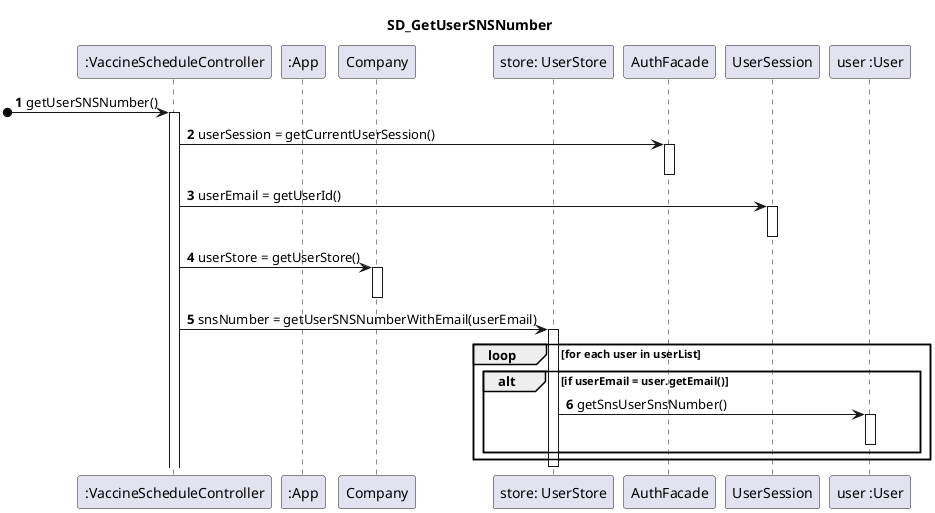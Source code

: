 @startuml
title SD_GetUserSNSNumber
autonumber
participant ":VaccineScheduleController" as CTRL
participant ":App" as APP
participant "Company" as COMP
participant "store: UserStore" as US
participant "AuthFacade" as AF
participant "UserSession" as USession
participant "user :User" as U


[o-> CTRL : getUserSNSNumber()
activate CTRL
CTRL -> AF : userSession = getCurrentUserSession()
activate AF
deactivate AF
CTRL -> USession : userEmail = getUserId()
activate USession
deactivate USession

CTRL -> COMP : userStore = getUserStore()
activate COMP
deactivate COMP
CTRL -> US : snsNumber = getUserSNSNumberWithEmail(userEmail)
activate US
loop for each user in userList
alt if userEmail = user.getEmail()
US -> U : getSnsUserSnsNumber()
activate U
deactivate U
end alt
end loop
deactivate US

@enduml
